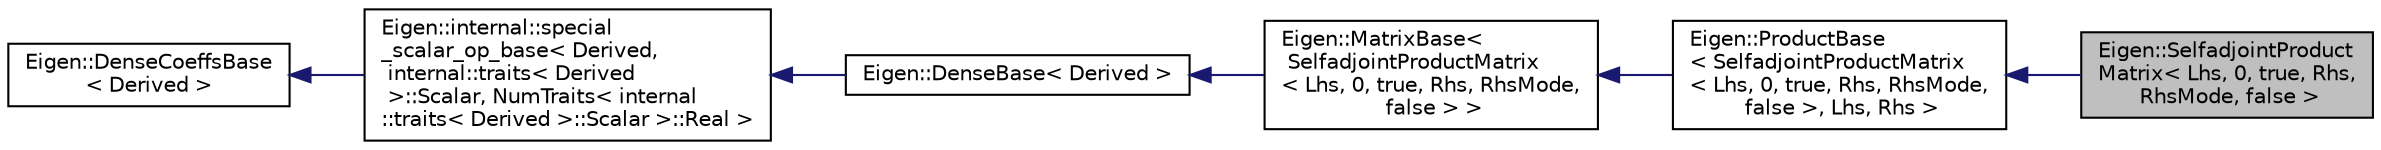 digraph "Eigen::SelfadjointProductMatrix&lt; Lhs, 0, true, Rhs, RhsMode, false &gt;"
{
  edge [fontname="Helvetica",fontsize="10",labelfontname="Helvetica",labelfontsize="10"];
  node [fontname="Helvetica",fontsize="10",shape=record];
  rankdir="LR";
  Node1 [label="Eigen::SelfadjointProduct\lMatrix\< Lhs, 0, true, Rhs,\l RhsMode, false \>",height=0.2,width=0.4,color="black", fillcolor="grey75", style="filled" fontcolor="black"];
  Node2 -> Node1 [dir="back",color="midnightblue",fontsize="10",style="solid",fontname="Helvetica"];
  Node2 [label="Eigen::ProductBase\l\< SelfadjointProductMatrix\l\< Lhs, 0, true, Rhs, RhsMode,\l false \>, Lhs, Rhs \>",height=0.2,width=0.4,color="black", fillcolor="white", style="filled",URL="$classEigen_1_1ProductBase.html"];
  Node3 -> Node2 [dir="back",color="midnightblue",fontsize="10",style="solid",fontname="Helvetica"];
  Node3 [label="Eigen::MatrixBase\<\l SelfadjointProductMatrix\l\< Lhs, 0, true, Rhs, RhsMode,\l false \> \>",height=0.2,width=0.4,color="black", fillcolor="white", style="filled",URL="$classEigen_1_1MatrixBase.html",tooltip="Base class for all dense matrices, vectors, and expressions. "];
  Node4 -> Node3 [dir="back",color="midnightblue",fontsize="10",style="solid",fontname="Helvetica"];
  Node4 [label="Eigen::DenseBase\< Derived \>",height=0.2,width=0.4,color="black", fillcolor="white", style="filled",URL="$classEigen_1_1DenseBase.html",tooltip="Base class for all dense matrices, vectors, and arrays. "];
  Node5 -> Node4 [dir="back",color="midnightblue",fontsize="10",style="solid",fontname="Helvetica"];
  Node5 [label="Eigen::internal::special\l_scalar_op_base\< Derived,\l internal::traits\< Derived\l \>::Scalar, NumTraits\< internal\l::traits\< Derived \>::Scalar \>::Real \>",height=0.2,width=0.4,color="black", fillcolor="white", style="filled",URL="$structEigen_1_1internal_1_1special__scalar__op__base.html"];
  Node6 -> Node5 [dir="back",color="midnightblue",fontsize="10",style="solid",fontname="Helvetica"];
  Node6 [label="Eigen::DenseCoeffsBase\l\< Derived \>",height=0.2,width=0.4,color="black", fillcolor="white", style="filled",URL="$classEigen_1_1DenseCoeffsBase.html"];
}
